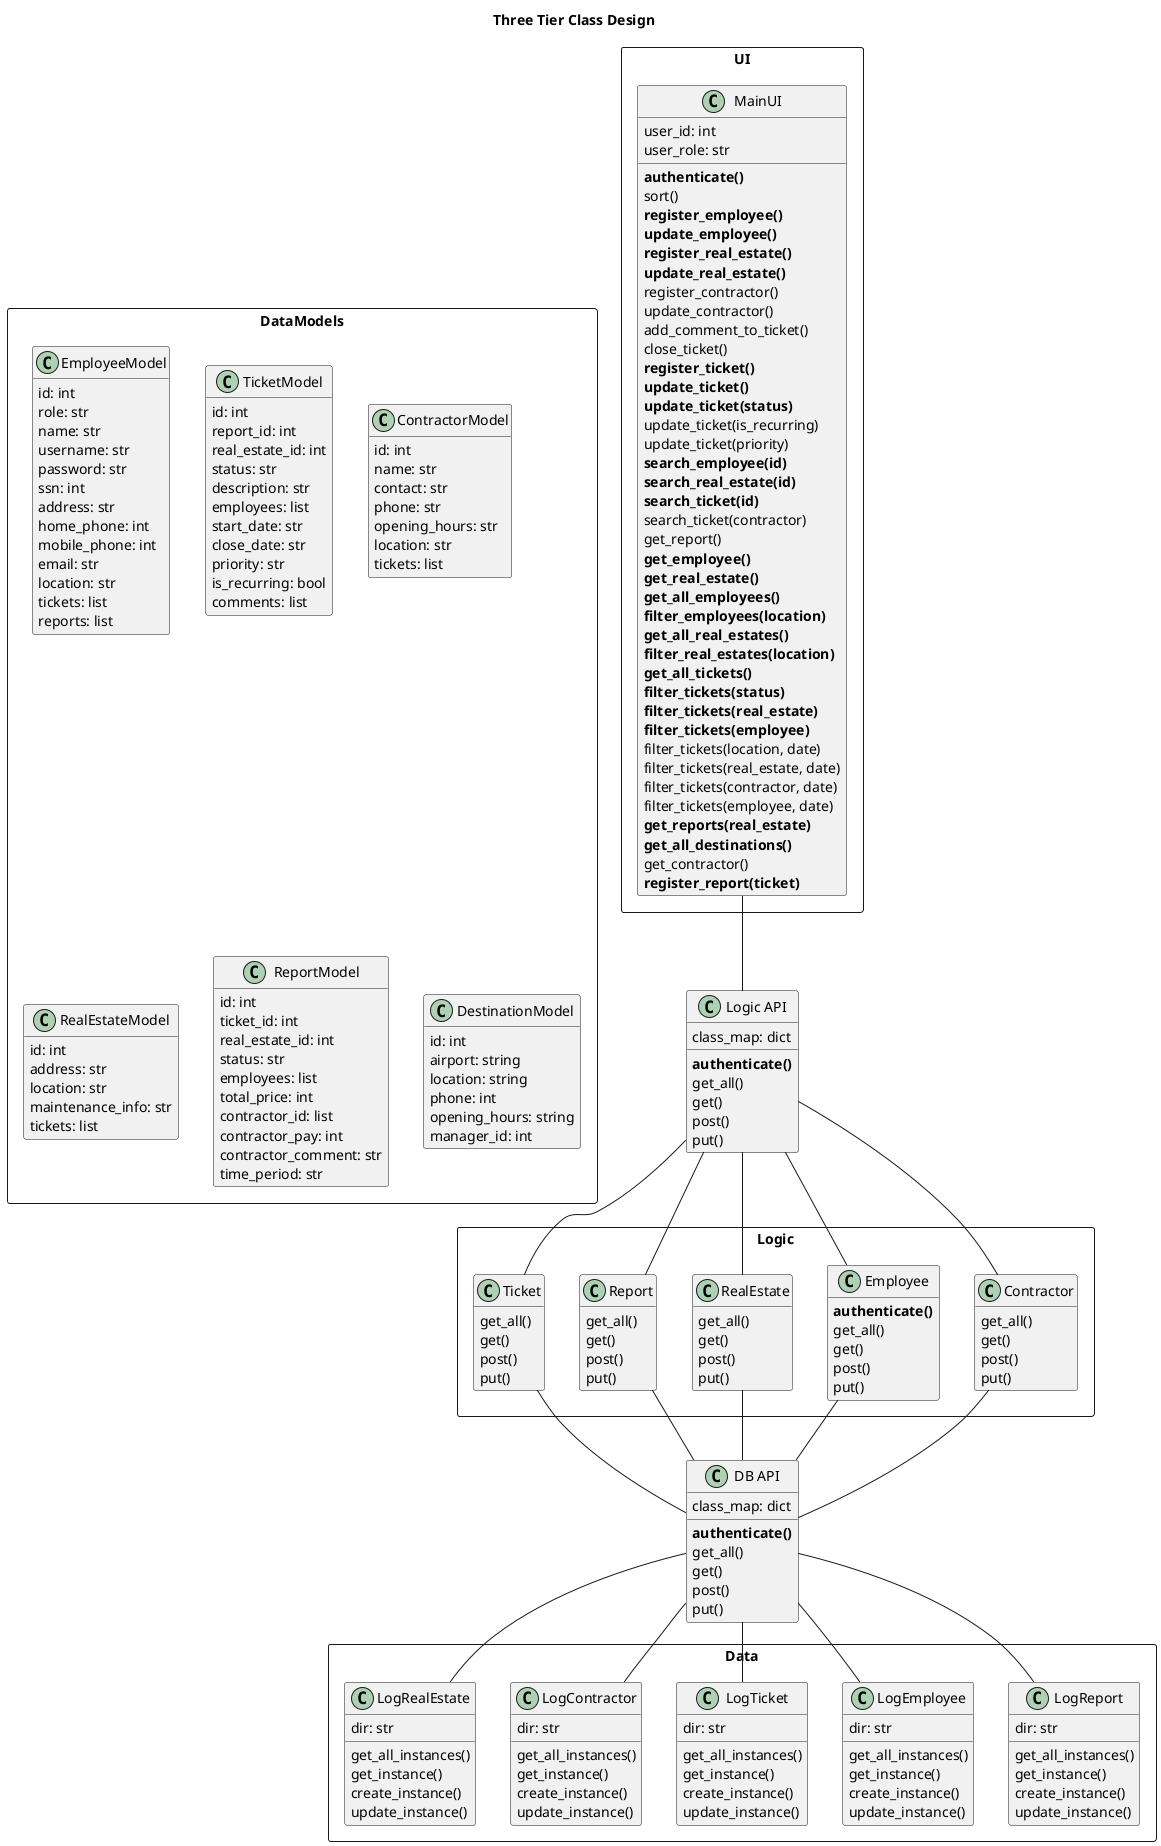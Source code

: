 @startuml Class Diagram

title Three Tier Class Design
hide empty methods
hide empty members


package UI <<Rectangle>> {

    class MainUI{
        user_id: int
        user_role: str
        **authenticate()**
        sort()
        **register_employee()**
        **update_employee()**
        **register_real_estate()**
        **update_real_estate()**
        register_contractor()
        update_contractor()
        add_comment_to_ticket()
        close_ticket()
        **register_ticket()**
        **update_ticket()**
        **update_ticket(status)**
        update_ticket(is_recurring)
        update_ticket(priority)
        **search_employee(id)**
        **search_real_estate(id)**
        **search_ticket(id)**
        search_ticket(contractor)
        get_report()
        **get_employee()**
        **get_real_estate()**
        **get_all_employees()**
        **filter_employees(location)**
        **get_all_real_estates()**
        **filter_real_estates(location)**
        **get_all_tickets()**
        **filter_tickets(status)**
        **filter_tickets(real_estate)**
        **filter_tickets(employee)**
        filter_tickets(location, date)
        filter_tickets(real_estate, date)
        filter_tickets(contractor, date)
        filter_tickets(employee, date)
        **get_reports(real_estate)**
        **get_all_destinations()**
        get_contractor()
        **register_report(ticket)**









    }



}

class "Logic API" as wrapper1{
    class_map: dict
    **authenticate()**
    get_all()
    get()
    post()
    put()
}


package Logic <<Rectangle>> {

    MainUI -Down- wrapper1

    class Contractor{
        get_all()
        get()
        post()
        put()
        
    }

    class Employee{
        **authenticate()**
        get_all()
        get()
        post()
        put()
        
    }

    class RealEstate{
        get_all()
        get()
        post()
        put()
        
    }

    class Report {
        get_all()
        get()
        post()
        put()
        
    }

    class Ticket{
        get_all()
        get()
        post()
        put()
        
    } 

    wrapper1 -Down- Report
    wrapper1 -Down- Employee
    wrapper1 -Down- Ticket
    wrapper1 -Down- RealEstate
    wrapper1 -Down- Contractor

}

class "DB API"  as wrapper2{
    class_map: dict
    **authenticate()**
    get_all()
    get()
    post()
    put()
}



package Data <<Rectangle>> {

    Report -Down- wrapper2
    Employee -Down- wrapper2
    Ticket -Down- wrapper2
    RealEstate -Down- wrapper2
    Contractor -Down- wrapper2

    wrapper2 -Down- LogReport
    wrapper2 -Down- LogEmployee
    wrapper2 -Down- LogTicket
    wrapper2 -Down- LogContractor
    wrapper2 -Down- LogRealEstate

    class LogReport{
        dir: str
        get_all_instances()
        get_instance()
        create_instance()
        update_instance()
    }
    class LogEmployee{
        dir: str
        get_all_instances()
        get_instance()
        create_instance()
        update_instance()
    }
    class LogTicket{
        dir: str
        get_all_instances()
        get_instance()
        create_instance()
        update_instance()
    }
    class LogContractor{
        dir: str
        get_all_instances()
        get_instance()
        create_instance()
        update_instance()
    }
    class LogRealEstate{
        dir: str
        get_all_instances()
        get_instance()
        create_instance()
        update_instance()
    }

}

package DataModels <<Rectangle>> {
    class EmployeeModel{
        id: int
        role: str
        name: str
        username: str
        password: str
        ssn: int
        address: str
        home_phone: int
        mobile_phone: int
        email: str
        location: str
        tickets: list
        reports: list
    }
    class TicketModel{
        id: int
        report_id: int
        real_estate_id: int
        status: str
        description: str
        employees: list
        start_date: str
        close_date: str
        priority: str
        is_recurring: bool
        comments: list
    }
    class ContractorModel{
        id: int
        name: str
        contact: str
        phone: str
        opening_hours: str
        location: str
        tickets: list
    }
    class RealEstateModel{
        id: int
        address: str
        location: str
        maintenance_info: str
        tickets: list
    }
    class ReportModel{
        id: int
        ticket_id: int
        real_estate_id: int
        status: str
        employees: list
        total_price: int
        contractor_id: list
        contractor_pay: int
        contractor_comment: str
        time_period: str
    }
    class DestinationModel {
        id: int
        airport: string
        location: string
        phone: int
        opening_hours: string
        manager_id: int

    }


}


@enduml



